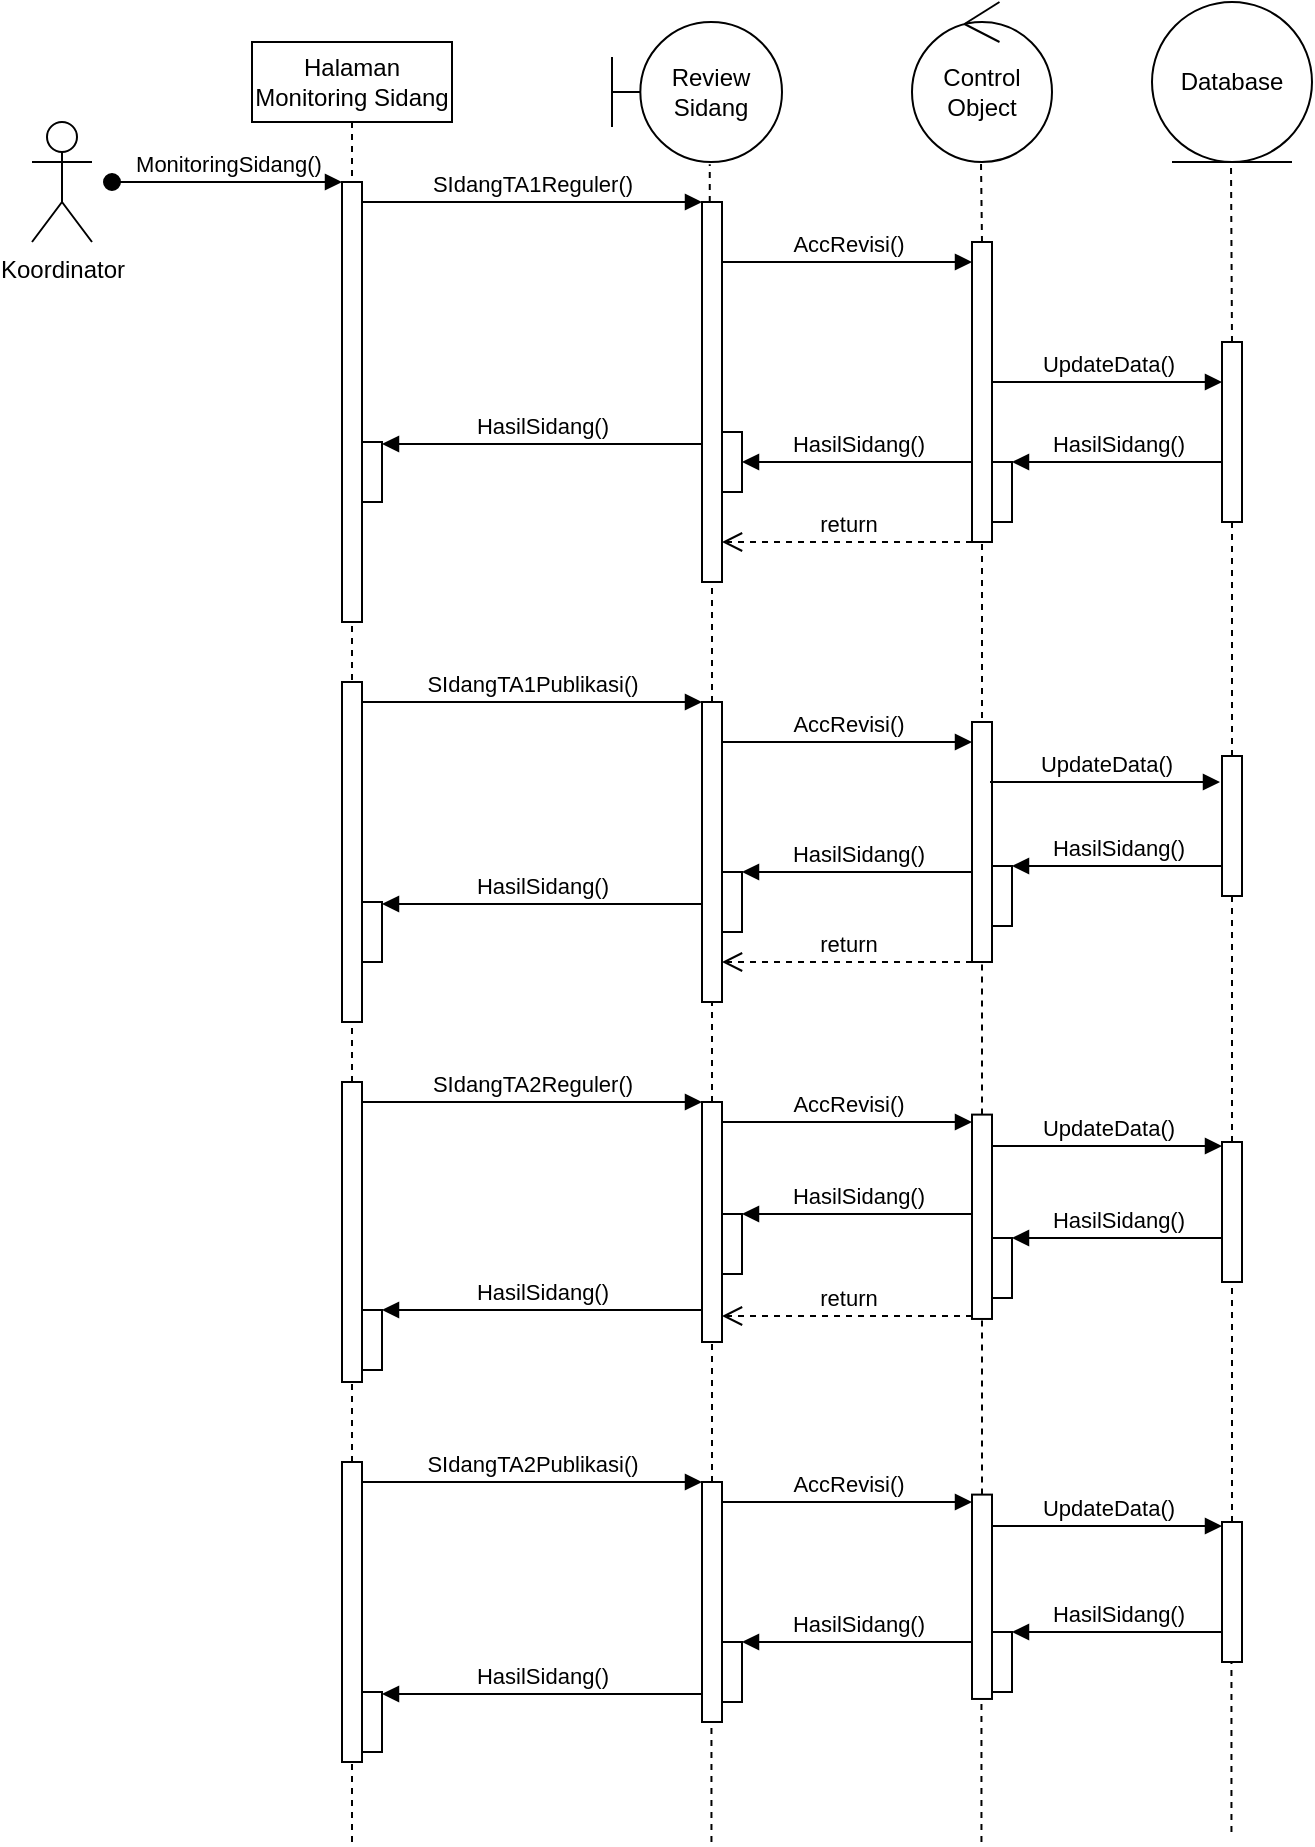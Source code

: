 <mxfile version="25.0.3">
  <diagram name="Page-1" id="nLZKSsOHMpxNO1C090S4">
    <mxGraphModel dx="1105" dy="635" grid="1" gridSize="10" guides="1" tooltips="1" connect="1" arrows="1" fold="1" page="1" pageScale="1" pageWidth="850" pageHeight="1100" math="0" shadow="0">
      <root>
        <mxCell id="0" />
        <mxCell id="1" parent="0" />
        <mxCell id="M-i24asmvE-Qahe57eMV-86" value="Halaman Monitoring Sidang" style="shape=umlLifeline;perimeter=lifelinePerimeter;whiteSpace=wrap;html=1;container=0;dropTarget=0;collapsible=0;recursiveResize=0;outlineConnect=0;portConstraint=eastwest;newEdgeStyle={&quot;edgeStyle&quot;:&quot;elbowEdgeStyle&quot;,&quot;elbow&quot;:&quot;vertical&quot;,&quot;curved&quot;:0,&quot;rounded&quot;:0};" parent="1" vertex="1">
          <mxGeometry x="225" y="180" width="100" height="370" as="geometry" />
        </mxCell>
        <mxCell id="M-i24asmvE-Qahe57eMV-87" value="" style="html=1;points=[];perimeter=orthogonalPerimeter;outlineConnect=0;targetShapes=umlLifeline;portConstraint=eastwest;newEdgeStyle={&quot;edgeStyle&quot;:&quot;elbowEdgeStyle&quot;,&quot;elbow&quot;:&quot;vertical&quot;,&quot;curved&quot;:0,&quot;rounded&quot;:0};" parent="M-i24asmvE-Qahe57eMV-86" vertex="1">
          <mxGeometry x="45" y="70" width="10" height="220" as="geometry" />
        </mxCell>
        <mxCell id="M-i24asmvE-Qahe57eMV-88" value="MonitoringSidang()" style="html=1;verticalAlign=bottom;startArrow=oval;endArrow=block;startSize=8;edgeStyle=elbowEdgeStyle;elbow=vertical;curved=0;rounded=0;" parent="M-i24asmvE-Qahe57eMV-86" target="M-i24asmvE-Qahe57eMV-87" edge="1">
          <mxGeometry relative="1" as="geometry">
            <mxPoint x="-70" y="70" as="sourcePoint" />
          </mxGeometry>
        </mxCell>
        <mxCell id="mjKs0BFvbIW3zUSryCMi-19" value="" style="html=1;points=[[0,0,0,0,5],[0,1,0,0,-5],[1,0,0,0,5],[1,1,0,0,-5]];perimeter=orthogonalPerimeter;outlineConnect=0;targetShapes=umlLifeline;portConstraint=eastwest;newEdgeStyle={&quot;curved&quot;:0,&quot;rounded&quot;:0};" parent="M-i24asmvE-Qahe57eMV-86" vertex="1">
          <mxGeometry x="55" y="200" width="10" height="30" as="geometry" />
        </mxCell>
        <mxCell id="M-i24asmvE-Qahe57eMV-89" value="SIdangTA1Reguler()" style="html=1;verticalAlign=bottom;endArrow=block;edgeStyle=elbowEdgeStyle;elbow=horizontal;curved=0;rounded=0;" parent="1" source="M-i24asmvE-Qahe57eMV-87" target="M-i24asmvE-Qahe57eMV-127" edge="1">
          <mxGeometry relative="1" as="geometry">
            <mxPoint x="380" y="270" as="sourcePoint" />
            <Array as="points">
              <mxPoint x="365" y="260" />
            </Array>
          </mxGeometry>
        </mxCell>
        <mxCell id="M-i24asmvE-Qahe57eMV-91" value="Koordinator" style="shape=umlActor;verticalLabelPosition=bottom;verticalAlign=top;html=1;outlineConnect=0;" parent="1" vertex="1">
          <mxGeometry x="115" y="220" width="30" height="60" as="geometry" />
        </mxCell>
        <mxCell id="M-i24asmvE-Qahe57eMV-92" value="" style="group" parent="1" vertex="1" connectable="0">
          <mxGeometry x="555" y="160" width="70" height="370" as="geometry" />
        </mxCell>
        <mxCell id="M-i24asmvE-Qahe57eMV-93" value="Control Object" style="ellipse;shape=umlControl;whiteSpace=wrap;html=1;" parent="M-i24asmvE-Qahe57eMV-92" vertex="1">
          <mxGeometry width="70" height="80" as="geometry" />
        </mxCell>
        <mxCell id="M-i24asmvE-Qahe57eMV-94" value="" style="group" parent="M-i24asmvE-Qahe57eMV-92" vertex="1" connectable="0">
          <mxGeometry x="30" y="80" width="10" height="290" as="geometry" />
        </mxCell>
        <mxCell id="M-i24asmvE-Qahe57eMV-95" value="" style="group" parent="M-i24asmvE-Qahe57eMV-94" vertex="1" connectable="0">
          <mxGeometry y="40" width="10" height="250" as="geometry" />
        </mxCell>
        <mxCell id="M-i24asmvE-Qahe57eMV-96" value="" style="html=1;points=[[0,0,0,0,5],[0,1,0,0,-5],[1,0,0,0,5],[1,1,0,0,-5]];perimeter=orthogonalPerimeter;outlineConnect=0;targetShapes=umlLifeline;portConstraint=eastwest;newEdgeStyle={&quot;curved&quot;:0,&quot;rounded&quot;:0};" parent="M-i24asmvE-Qahe57eMV-95" vertex="1">
          <mxGeometry width="10" height="150" as="geometry" />
        </mxCell>
        <mxCell id="M-i24asmvE-Qahe57eMV-97" value="" style="endArrow=none;dashed=1;html=1;rounded=0;" parent="M-i24asmvE-Qahe57eMV-95" target="M-i24asmvE-Qahe57eMV-96" edge="1">
          <mxGeometry width="50" height="50" relative="1" as="geometry">
            <mxPoint x="5" y="250" as="sourcePoint" />
            <mxPoint x="4.5" y="210" as="targetPoint" />
          </mxGeometry>
        </mxCell>
        <mxCell id="M-i24asmvE-Qahe57eMV-98" value="" style="endArrow=none;dashed=1;html=1;rounded=0;" parent="M-i24asmvE-Qahe57eMV-94" edge="1">
          <mxGeometry width="50" height="50" relative="1" as="geometry">
            <mxPoint x="5" y="40" as="sourcePoint" />
            <mxPoint x="4.5" as="targetPoint" />
          </mxGeometry>
        </mxCell>
        <mxCell id="oXLFce9DtxfMV5djKzxa-5" value="return" style="html=1;verticalAlign=bottom;endArrow=open;dashed=1;endSize=8;edgeStyle=elbowEdgeStyle;elbow=vertical;curved=0;rounded=0;" edge="1" parent="M-i24asmvE-Qahe57eMV-92">
          <mxGeometry relative="1" as="geometry">
            <mxPoint x="-95" y="270.48" as="targetPoint" />
            <Array as="points">
              <mxPoint x="45" y="270" />
            </Array>
            <mxPoint x="30" y="270" as="sourcePoint" />
          </mxGeometry>
        </mxCell>
        <mxCell id="M-i24asmvE-Qahe57eMV-99" value="AccRevisi()" style="html=1;verticalAlign=bottom;endArrow=block;edgeStyle=elbowEdgeStyle;elbow=horizontal;curved=0;rounded=0;" parent="1" edge="1">
          <mxGeometry relative="1" as="geometry">
            <mxPoint x="460" y="290" as="sourcePoint" />
            <Array as="points">
              <mxPoint x="533" y="290" />
            </Array>
            <mxPoint x="585" y="290" as="targetPoint" />
          </mxGeometry>
        </mxCell>
        <mxCell id="M-i24asmvE-Qahe57eMV-100" value="UpdateData()" style="html=1;verticalAlign=bottom;endArrow=block;edgeStyle=elbowEdgeStyle;elbow=vertical;curved=0;rounded=0;" parent="1" source="M-i24asmvE-Qahe57eMV-96" target="M-i24asmvE-Qahe57eMV-114" edge="1">
          <mxGeometry relative="1" as="geometry">
            <mxPoint x="625" y="350" as="sourcePoint" />
            <Array as="points">
              <mxPoint x="678" y="350" />
            </Array>
            <mxPoint x="725" y="350" as="targetPoint" />
          </mxGeometry>
        </mxCell>
        <mxCell id="M-i24asmvE-Qahe57eMV-101" value="Database" style="ellipse;shape=umlEntity;whiteSpace=wrap;html=1;" parent="1" vertex="1">
          <mxGeometry x="675" y="160" width="80" height="80" as="geometry" />
        </mxCell>
        <mxCell id="M-i24asmvE-Qahe57eMV-102" value="" style="endArrow=none;dashed=1;html=1;rounded=0;" parent="1" edge="1">
          <mxGeometry width="50" height="50" relative="1" as="geometry">
            <mxPoint x="715" y="330" as="sourcePoint" />
            <mxPoint x="714.5" y="240" as="targetPoint" />
          </mxGeometry>
        </mxCell>
        <mxCell id="M-i24asmvE-Qahe57eMV-103" value="HasilSidang()" style="html=1;verticalAlign=bottom;endArrow=block;edgeStyle=elbowEdgeStyle;elbow=horizontal;curved=0;rounded=0;" parent="1" target="M-i24asmvE-Qahe57eMV-128" edge="1">
          <mxGeometry relative="1" as="geometry">
            <mxPoint x="585" y="390" as="sourcePoint" />
            <Array as="points">
              <mxPoint x="545" y="390" />
            </Array>
            <mxPoint x="494.929" y="390" as="targetPoint" />
          </mxGeometry>
        </mxCell>
        <mxCell id="M-i24asmvE-Qahe57eMV-104" value="" style="html=1;points=[];perimeter=orthogonalPerimeter;outlineConnect=0;targetShapes=umlLifeline;portConstraint=eastwest;newEdgeStyle={&quot;edgeStyle&quot;:&quot;elbowEdgeStyle&quot;,&quot;elbow&quot;:&quot;vertical&quot;,&quot;curved&quot;:0,&quot;rounded&quot;:0};" parent="1" vertex="1">
          <mxGeometry x="270" y="500" width="10" height="170" as="geometry" />
        </mxCell>
        <mxCell id="M-i24asmvE-Qahe57eMV-105" value="SIdangTA1Publikasi()" style="html=1;verticalAlign=bottom;endArrow=block;edgeStyle=elbowEdgeStyle;elbow=vertical;curved=0;rounded=0;" parent="1" edge="1">
          <mxGeometry relative="1" as="geometry">
            <mxPoint x="280" y="510" as="sourcePoint" />
            <Array as="points">
              <mxPoint x="365" y="510" />
            </Array>
            <mxPoint x="450" y="510" as="targetPoint" />
          </mxGeometry>
        </mxCell>
        <mxCell id="M-i24asmvE-Qahe57eMV-106" value="" style="html=1;points=[];perimeter=orthogonalPerimeter;outlineConnect=0;targetShapes=umlLifeline;portConstraint=eastwest;newEdgeStyle={&quot;edgeStyle&quot;:&quot;elbowEdgeStyle&quot;,&quot;elbow&quot;:&quot;vertical&quot;,&quot;curved&quot;:0,&quot;rounded&quot;:0};" parent="1" vertex="1">
          <mxGeometry x="450" y="510" width="10" height="150" as="geometry" />
        </mxCell>
        <mxCell id="M-i24asmvE-Qahe57eMV-107" value="" style="group" parent="1" vertex="1" connectable="0">
          <mxGeometry x="585" y="520" width="10" height="370" as="geometry" />
        </mxCell>
        <mxCell id="M-i24asmvE-Qahe57eMV-108" value="" style="html=1;points=[[0,0,0,0,5],[0,1,0,0,-5],[1,0,0,0,5],[1,1,0,0,-5]];perimeter=orthogonalPerimeter;outlineConnect=0;targetShapes=umlLifeline;portConstraint=eastwest;newEdgeStyle={&quot;curved&quot;:0,&quot;rounded&quot;:0};" parent="M-i24asmvE-Qahe57eMV-107" vertex="1">
          <mxGeometry width="10" height="120" as="geometry" />
        </mxCell>
        <mxCell id="M-i24asmvE-Qahe57eMV-109" value="" style="group" parent="M-i24asmvE-Qahe57eMV-107" vertex="1" connectable="0">
          <mxGeometry y="135" width="10" height="235" as="geometry" />
        </mxCell>
        <mxCell id="M-i24asmvE-Qahe57eMV-110" value="" style="html=1;points=[];perimeter=orthogonalPerimeter;outlineConnect=0;targetShapes=umlLifeline;portConstraint=eastwest;newEdgeStyle={&quot;edgeStyle&quot;:&quot;elbowEdgeStyle&quot;,&quot;elbow&quot;:&quot;vertical&quot;,&quot;curved&quot;:0,&quot;rounded&quot;:0};" parent="M-i24asmvE-Qahe57eMV-109" vertex="1">
          <mxGeometry y="61.304" width="10" height="102.174" as="geometry" />
        </mxCell>
        <mxCell id="M-i24asmvE-Qahe57eMV-111" value="" style="endArrow=none;dashed=1;html=1;rounded=0;" parent="M-i24asmvE-Qahe57eMV-109" source="mjKs0BFvbIW3zUSryCMi-1" target="M-i24asmvE-Qahe57eMV-110" edge="1">
          <mxGeometry width="50" height="50" relative="1" as="geometry">
            <mxPoint x="4.73" y="235.0" as="sourcePoint" />
            <mxPoint x="4.73" y="204.348" as="targetPoint" />
          </mxGeometry>
        </mxCell>
        <mxCell id="mjKs0BFvbIW3zUSryCMi-1" value="" style="html=1;points=[];perimeter=orthogonalPerimeter;outlineConnect=0;targetShapes=umlLifeline;portConstraint=eastwest;newEdgeStyle={&quot;edgeStyle&quot;:&quot;elbowEdgeStyle&quot;,&quot;elbow&quot;:&quot;vertical&quot;,&quot;curved&quot;:0,&quot;rounded&quot;:0};" parent="M-i24asmvE-Qahe57eMV-109" vertex="1">
          <mxGeometry y="251.304" width="10" height="102.174" as="geometry" />
        </mxCell>
        <mxCell id="mjKs0BFvbIW3zUSryCMi-2" value="" style="endArrow=none;dashed=1;html=1;rounded=0;" parent="M-i24asmvE-Qahe57eMV-109" target="mjKs0BFvbIW3zUSryCMi-1" edge="1">
          <mxGeometry width="50" height="50" relative="1" as="geometry">
            <mxPoint x="4.73" y="425" as="sourcePoint" />
            <mxPoint x="4.73" y="394.348" as="targetPoint" />
          </mxGeometry>
        </mxCell>
        <mxCell id="oXLFce9DtxfMV5djKzxa-1" value="return" style="html=1;verticalAlign=bottom;endArrow=open;dashed=1;endSize=8;edgeStyle=elbowEdgeStyle;elbow=vertical;curved=0;rounded=0;" edge="1" parent="M-i24asmvE-Qahe57eMV-109" source="M-i24asmvE-Qahe57eMV-110">
          <mxGeometry relative="1" as="geometry">
            <mxPoint x="-125" y="162.48" as="targetPoint" />
            <Array as="points">
              <mxPoint x="15" y="162" />
            </Array>
            <mxPoint x="-5" y="162" as="sourcePoint" />
          </mxGeometry>
        </mxCell>
        <mxCell id="M-i24asmvE-Qahe57eMV-112" value="" style="endArrow=none;dashed=1;html=1;rounded=0;" parent="M-i24asmvE-Qahe57eMV-107" source="M-i24asmvE-Qahe57eMV-110" target="M-i24asmvE-Qahe57eMV-108" edge="1">
          <mxGeometry width="50" height="50" relative="1" as="geometry">
            <mxPoint x="4.78" y="185" as="sourcePoint" />
            <mxPoint x="5" y="135" as="targetPoint" />
          </mxGeometry>
        </mxCell>
        <mxCell id="M-i24asmvE-Qahe57eMV-113" value="" style="endArrow=none;dashed=1;html=1;rounded=0;" parent="1" source="M-i24asmvE-Qahe57eMV-115" target="M-i24asmvE-Qahe57eMV-114" edge="1">
          <mxGeometry width="50" height="50" relative="1" as="geometry">
            <mxPoint x="715" y="530" as="sourcePoint" />
            <mxPoint x="714.5" y="490" as="targetPoint" />
          </mxGeometry>
        </mxCell>
        <mxCell id="M-i24asmvE-Qahe57eMV-114" value="" style="html=1;points=[[0,0,0,0,5],[0,1,0,0,-5],[1,0,0,0,5],[1,1,0,0,-5]];perimeter=orthogonalPerimeter;outlineConnect=0;targetShapes=umlLifeline;portConstraint=eastwest;newEdgeStyle={&quot;curved&quot;:0,&quot;rounded&quot;:0};" parent="1" vertex="1">
          <mxGeometry x="710" y="330" width="10" height="90" as="geometry" />
        </mxCell>
        <mxCell id="M-i24asmvE-Qahe57eMV-115" value="" style="html=1;points=[[0,0,0,0,5],[0,1,0,0,-5],[1,0,0,0,5],[1,1,0,0,-5]];perimeter=orthogonalPerimeter;outlineConnect=0;targetShapes=umlLifeline;portConstraint=eastwest;newEdgeStyle={&quot;curved&quot;:0,&quot;rounded&quot;:0};" parent="1" vertex="1">
          <mxGeometry x="710" y="537" width="10" height="70" as="geometry" />
        </mxCell>
        <mxCell id="M-i24asmvE-Qahe57eMV-116" value="" style="html=1;points=[];perimeter=orthogonalPerimeter;outlineConnect=0;targetShapes=umlLifeline;portConstraint=eastwest;newEdgeStyle={&quot;edgeStyle&quot;:&quot;elbowEdgeStyle&quot;,&quot;elbow&quot;:&quot;vertical&quot;,&quot;curved&quot;:0,&quot;rounded&quot;:0};" parent="1" vertex="1">
          <mxGeometry x="270" y="700" width="10" height="150" as="geometry" />
        </mxCell>
        <mxCell id="M-i24asmvE-Qahe57eMV-117" value="" style="endArrow=none;dashed=1;html=1;rounded=0;" parent="1" source="M-i24asmvE-Qahe57eMV-116" target="M-i24asmvE-Qahe57eMV-104" edge="1">
          <mxGeometry width="50" height="50" relative="1" as="geometry">
            <mxPoint x="274.78" y="700" as="sourcePoint" />
            <mxPoint x="274.78" y="670" as="targetPoint" />
          </mxGeometry>
        </mxCell>
        <mxCell id="M-i24asmvE-Qahe57eMV-118" value="SIdangTA2Reguler()" style="html=1;verticalAlign=bottom;endArrow=block;edgeStyle=elbowEdgeStyle;elbow=horizontal;curved=0;rounded=0;" parent="1" edge="1">
          <mxGeometry relative="1" as="geometry">
            <mxPoint x="280" y="710" as="sourcePoint" />
            <Array as="points">
              <mxPoint x="365" y="710" />
            </Array>
            <mxPoint x="450" y="710" as="targetPoint" />
          </mxGeometry>
        </mxCell>
        <mxCell id="M-i24asmvE-Qahe57eMV-119" value="" style="endArrow=none;dashed=1;html=1;rounded=0;" parent="1" source="mjKs0BFvbIW3zUSryCMi-3" target="M-i24asmvE-Qahe57eMV-116" edge="1">
          <mxGeometry width="50" height="50" relative="1" as="geometry">
            <mxPoint x="275" y="890" as="sourcePoint" />
            <mxPoint x="274.73" y="850" as="targetPoint" />
          </mxGeometry>
        </mxCell>
        <mxCell id="M-i24asmvE-Qahe57eMV-120" value="" style="html=1;points=[];perimeter=orthogonalPerimeter;outlineConnect=0;targetShapes=umlLifeline;portConstraint=eastwest;newEdgeStyle={&quot;edgeStyle&quot;:&quot;elbowEdgeStyle&quot;,&quot;elbow&quot;:&quot;vertical&quot;,&quot;curved&quot;:0,&quot;rounded&quot;:0};" parent="1" vertex="1">
          <mxGeometry x="450" y="710" width="10" height="120" as="geometry" />
        </mxCell>
        <mxCell id="M-i24asmvE-Qahe57eMV-121" value="" style="endArrow=none;dashed=1;html=1;rounded=0;" parent="1" source="M-i24asmvE-Qahe57eMV-120" target="M-i24asmvE-Qahe57eMV-106" edge="1">
          <mxGeometry width="50" height="50" relative="1" as="geometry">
            <mxPoint x="454.78" y="710" as="sourcePoint" />
            <mxPoint x="455" y="680" as="targetPoint" />
          </mxGeometry>
        </mxCell>
        <mxCell id="M-i24asmvE-Qahe57eMV-122" value="" style="endArrow=none;dashed=1;html=1;rounded=0;" parent="1" source="mjKs0BFvbIW3zUSryCMi-6" target="M-i24asmvE-Qahe57eMV-120" edge="1">
          <mxGeometry width="50" height="50" relative="1" as="geometry">
            <mxPoint x="454.73" y="890" as="sourcePoint" />
            <mxPoint x="454.73" y="860" as="targetPoint" />
          </mxGeometry>
        </mxCell>
        <mxCell id="M-i24asmvE-Qahe57eMV-123" value="" style="html=1;points=[];perimeter=orthogonalPerimeter;outlineConnect=0;targetShapes=umlLifeline;portConstraint=eastwest;newEdgeStyle={&quot;edgeStyle&quot;:&quot;elbowEdgeStyle&quot;,&quot;elbow&quot;:&quot;vertical&quot;,&quot;curved&quot;:0,&quot;rounded&quot;:0};" parent="1" vertex="1">
          <mxGeometry x="710" y="730" width="10" height="70" as="geometry" />
        </mxCell>
        <mxCell id="M-i24asmvE-Qahe57eMV-124" value="" style="endArrow=none;dashed=1;html=1;rounded=0;" parent="1" source="M-i24asmvE-Qahe57eMV-123" target="M-i24asmvE-Qahe57eMV-115" edge="1">
          <mxGeometry width="50" height="50" relative="1" as="geometry">
            <mxPoint x="714.78" y="705" as="sourcePoint" />
            <mxPoint x="715" y="655" as="targetPoint" />
          </mxGeometry>
        </mxCell>
        <mxCell id="M-i24asmvE-Qahe57eMV-125" value="" style="endArrow=none;dashed=1;html=1;rounded=0;" parent="1" source="mjKs0BFvbIW3zUSryCMi-8" target="M-i24asmvE-Qahe57eMV-123" edge="1">
          <mxGeometry width="50" height="50" relative="1" as="geometry">
            <mxPoint x="714.73" y="885" as="sourcePoint" />
            <mxPoint x="714.73" y="855" as="targetPoint" />
          </mxGeometry>
        </mxCell>
        <mxCell id="M-i24asmvE-Qahe57eMV-126" value="Review Sidang" style="shape=umlBoundary;whiteSpace=wrap;html=1;" parent="1" vertex="1">
          <mxGeometry x="405" y="170" width="85" height="70" as="geometry" />
        </mxCell>
        <mxCell id="M-i24asmvE-Qahe57eMV-127" value="" style="html=1;points=[];perimeter=orthogonalPerimeter;outlineConnect=0;targetShapes=umlLifeline;portConstraint=eastwest;newEdgeStyle={&quot;edgeStyle&quot;:&quot;elbowEdgeStyle&quot;,&quot;elbow&quot;:&quot;vertical&quot;,&quot;curved&quot;:0,&quot;rounded&quot;:0};" parent="1" vertex="1">
          <mxGeometry x="450" y="260" width="10" height="190" as="geometry" />
        </mxCell>
        <mxCell id="M-i24asmvE-Qahe57eMV-128" value="" style="html=1;points=[[0,0,0,0,5],[0,1,0,0,-5],[1,0,0,0,5],[1,1,0,0,-5]];perimeter=orthogonalPerimeter;outlineConnect=0;targetShapes=umlLifeline;portConstraint=eastwest;newEdgeStyle={&quot;curved&quot;:0,&quot;rounded&quot;:0};" parent="1" vertex="1">
          <mxGeometry x="460" y="375" width="10" height="30" as="geometry" />
        </mxCell>
        <mxCell id="M-i24asmvE-Qahe57eMV-129" value="" style="endArrow=none;dashed=1;html=1;rounded=0;" parent="1" source="M-i24asmvE-Qahe57eMV-106" target="M-i24asmvE-Qahe57eMV-127" edge="1">
          <mxGeometry width="50" height="50" relative="1" as="geometry">
            <mxPoint x="454.58" y="490" as="sourcePoint" />
            <mxPoint x="454.58" y="460" as="targetPoint" />
          </mxGeometry>
        </mxCell>
        <mxCell id="M-i24asmvE-Qahe57eMV-130" value="" style="endArrow=none;dashed=1;html=1;rounded=0;entryX=0.575;entryY=1.016;entryDx=0;entryDy=0;entryPerimeter=0;" parent="1" source="M-i24asmvE-Qahe57eMV-127" target="M-i24asmvE-Qahe57eMV-126" edge="1">
          <mxGeometry width="50" height="50" relative="1" as="geometry">
            <mxPoint x="454.58" y="250" as="sourcePoint" />
            <mxPoint x="455" y="250" as="targetPoint" />
          </mxGeometry>
        </mxCell>
        <mxCell id="M-i24asmvE-Qahe57eMV-131" value="HasilSidang()" style="html=1;verticalAlign=bottom;endArrow=block;edgeStyle=elbowEdgeStyle;elbow=horizontal;curved=0;rounded=0;" parent="1" edge="1">
          <mxGeometry relative="1" as="geometry">
            <mxPoint x="585" y="595" as="sourcePoint" />
            <Array as="points">
              <mxPoint x="545" y="595" />
            </Array>
            <mxPoint x="470" y="595" as="targetPoint" />
          </mxGeometry>
        </mxCell>
        <mxCell id="M-i24asmvE-Qahe57eMV-132" value="" style="html=1;points=[[0,0,0,0,5],[0,1,0,0,-5],[1,0,0,0,5],[1,1,0,0,-5]];perimeter=orthogonalPerimeter;outlineConnect=0;targetShapes=umlLifeline;portConstraint=eastwest;newEdgeStyle={&quot;curved&quot;:0,&quot;rounded&quot;:0};" parent="1" vertex="1">
          <mxGeometry x="460" y="595" width="10" height="30" as="geometry" />
        </mxCell>
        <mxCell id="M-i24asmvE-Qahe57eMV-133" value="HasilSidang()" style="html=1;verticalAlign=bottom;endArrow=block;edgeStyle=elbowEdgeStyle;elbow=vertical;curved=0;rounded=0;" parent="1" edge="1">
          <mxGeometry relative="1" as="geometry">
            <mxPoint x="585" y="766" as="sourcePoint" />
            <Array as="points">
              <mxPoint x="545" y="766" />
            </Array>
            <mxPoint x="470" y="766" as="targetPoint" />
          </mxGeometry>
        </mxCell>
        <mxCell id="M-i24asmvE-Qahe57eMV-134" value="" style="html=1;points=[[0,0,0,0,5],[0,1,0,0,-5],[1,0,0,0,5],[1,1,0,0,-5]];perimeter=orthogonalPerimeter;outlineConnect=0;targetShapes=umlLifeline;portConstraint=eastwest;newEdgeStyle={&quot;curved&quot;:0,&quot;rounded&quot;:0};" parent="1" vertex="1">
          <mxGeometry x="460" y="766" width="10" height="30" as="geometry" />
        </mxCell>
        <mxCell id="M-i24asmvE-Qahe57eMV-135" value="HasilSidang()" style="html=1;verticalAlign=bottom;endArrow=block;edgeStyle=elbowEdgeStyle;elbow=vertical;curved=0;rounded=0;" parent="1" edge="1">
          <mxGeometry relative="1" as="geometry">
            <mxPoint x="710" y="390" as="sourcePoint" />
            <Array as="points">
              <mxPoint x="680" y="390" />
            </Array>
            <mxPoint x="605" y="390" as="targetPoint" />
          </mxGeometry>
        </mxCell>
        <mxCell id="M-i24asmvE-Qahe57eMV-136" value="" style="html=1;points=[[0,0,0,0,5],[0,1,0,0,-5],[1,0,0,0,5],[1,1,0,0,-5]];perimeter=orthogonalPerimeter;outlineConnect=0;targetShapes=umlLifeline;portConstraint=eastwest;newEdgeStyle={&quot;curved&quot;:0,&quot;rounded&quot;:0};" parent="1" vertex="1">
          <mxGeometry x="595" y="390" width="10" height="30" as="geometry" />
        </mxCell>
        <mxCell id="M-i24asmvE-Qahe57eMV-139" value="UpdateData()" style="html=1;verticalAlign=bottom;endArrow=block;edgeStyle=elbowEdgeStyle;elbow=vertical;curved=0;rounded=0;" parent="1" edge="1">
          <mxGeometry relative="1" as="geometry">
            <mxPoint x="594" y="550" as="sourcePoint" />
            <Array as="points">
              <mxPoint x="677" y="550" />
            </Array>
            <mxPoint x="709" y="550" as="targetPoint" />
          </mxGeometry>
        </mxCell>
        <mxCell id="M-i24asmvE-Qahe57eMV-140" value="AccRevisi()" style="html=1;verticalAlign=bottom;endArrow=block;edgeStyle=elbowEdgeStyle;elbow=vertical;curved=0;rounded=0;" parent="1" edge="1">
          <mxGeometry relative="1" as="geometry">
            <mxPoint x="460" y="530" as="sourcePoint" />
            <Array as="points">
              <mxPoint x="533" y="530" />
            </Array>
            <mxPoint x="585" y="530" as="targetPoint" />
          </mxGeometry>
        </mxCell>
        <mxCell id="M-i24asmvE-Qahe57eMV-141" value="UpdateData()" style="html=1;verticalAlign=bottom;endArrow=block;edgeStyle=elbowEdgeStyle;elbow=vertical;curved=0;rounded=0;" parent="1" edge="1">
          <mxGeometry relative="1" as="geometry">
            <mxPoint x="595" y="732" as="sourcePoint" />
            <Array as="points">
              <mxPoint x="678" y="732" />
            </Array>
            <mxPoint x="710" y="732" as="targetPoint" />
          </mxGeometry>
        </mxCell>
        <mxCell id="M-i24asmvE-Qahe57eMV-142" value="AccRevisi()" style="html=1;verticalAlign=bottom;endArrow=block;edgeStyle=elbowEdgeStyle;elbow=horizontal;curved=0;rounded=0;" parent="1" edge="1">
          <mxGeometry relative="1" as="geometry">
            <mxPoint x="460" y="720" as="sourcePoint" />
            <Array as="points">
              <mxPoint x="533" y="720" />
            </Array>
            <mxPoint x="585" y="720" as="targetPoint" />
          </mxGeometry>
        </mxCell>
        <mxCell id="mjKs0BFvbIW3zUSryCMi-3" value="" style="html=1;points=[];perimeter=orthogonalPerimeter;outlineConnect=0;targetShapes=umlLifeline;portConstraint=eastwest;newEdgeStyle={&quot;edgeStyle&quot;:&quot;elbowEdgeStyle&quot;,&quot;elbow&quot;:&quot;vertical&quot;,&quot;curved&quot;:0,&quot;rounded&quot;:0};" parent="1" vertex="1">
          <mxGeometry x="270" y="890" width="10" height="150" as="geometry" />
        </mxCell>
        <mxCell id="mjKs0BFvbIW3zUSryCMi-4" value="SIdangTA2Publikasi()" style="html=1;verticalAlign=bottom;endArrow=block;edgeStyle=elbowEdgeStyle;elbow=horizontal;curved=0;rounded=0;" parent="1" edge="1">
          <mxGeometry relative="1" as="geometry">
            <mxPoint x="280" y="900" as="sourcePoint" />
            <Array as="points">
              <mxPoint x="365" y="900" />
            </Array>
            <mxPoint x="450" y="900" as="targetPoint" />
          </mxGeometry>
        </mxCell>
        <mxCell id="mjKs0BFvbIW3zUSryCMi-5" value="" style="endArrow=none;dashed=1;html=1;rounded=0;" parent="1" target="mjKs0BFvbIW3zUSryCMi-3" edge="1">
          <mxGeometry width="50" height="50" relative="1" as="geometry">
            <mxPoint x="275" y="1080" as="sourcePoint" />
            <mxPoint x="274.73" y="1040" as="targetPoint" />
          </mxGeometry>
        </mxCell>
        <mxCell id="mjKs0BFvbIW3zUSryCMi-6" value="" style="html=1;points=[];perimeter=orthogonalPerimeter;outlineConnect=0;targetShapes=umlLifeline;portConstraint=eastwest;newEdgeStyle={&quot;edgeStyle&quot;:&quot;elbowEdgeStyle&quot;,&quot;elbow&quot;:&quot;vertical&quot;,&quot;curved&quot;:0,&quot;rounded&quot;:0};" parent="1" vertex="1">
          <mxGeometry x="450" y="900" width="10" height="120" as="geometry" />
        </mxCell>
        <mxCell id="mjKs0BFvbIW3zUSryCMi-7" value="" style="endArrow=none;dashed=1;html=1;rounded=0;" parent="1" target="mjKs0BFvbIW3zUSryCMi-6" edge="1">
          <mxGeometry width="50" height="50" relative="1" as="geometry">
            <mxPoint x="454.73" y="1080" as="sourcePoint" />
            <mxPoint x="454.73" y="1050" as="targetPoint" />
          </mxGeometry>
        </mxCell>
        <mxCell id="mjKs0BFvbIW3zUSryCMi-8" value="" style="html=1;points=[];perimeter=orthogonalPerimeter;outlineConnect=0;targetShapes=umlLifeline;portConstraint=eastwest;newEdgeStyle={&quot;edgeStyle&quot;:&quot;elbowEdgeStyle&quot;,&quot;elbow&quot;:&quot;vertical&quot;,&quot;curved&quot;:0,&quot;rounded&quot;:0};" parent="1" vertex="1">
          <mxGeometry x="710" y="920" width="10" height="70" as="geometry" />
        </mxCell>
        <mxCell id="mjKs0BFvbIW3zUSryCMi-9" value="" style="endArrow=none;dashed=1;html=1;rounded=0;" parent="1" target="mjKs0BFvbIW3zUSryCMi-8" edge="1">
          <mxGeometry width="50" height="50" relative="1" as="geometry">
            <mxPoint x="714.73" y="1075" as="sourcePoint" />
            <mxPoint x="714.73" y="1045" as="targetPoint" />
          </mxGeometry>
        </mxCell>
        <mxCell id="mjKs0BFvbIW3zUSryCMi-10" value="HasilSidang()" style="html=1;verticalAlign=bottom;endArrow=block;edgeStyle=elbowEdgeStyle;elbow=vertical;curved=0;rounded=0;" parent="1" edge="1">
          <mxGeometry relative="1" as="geometry">
            <mxPoint x="585" y="980" as="sourcePoint" />
            <Array as="points">
              <mxPoint x="545" y="980" />
            </Array>
            <mxPoint x="470" y="980" as="targetPoint" />
          </mxGeometry>
        </mxCell>
        <mxCell id="mjKs0BFvbIW3zUSryCMi-11" value="" style="html=1;points=[[0,0,0,0,5],[0,1,0,0,-5],[1,0,0,0,5],[1,1,0,0,-5]];perimeter=orthogonalPerimeter;outlineConnect=0;targetShapes=umlLifeline;portConstraint=eastwest;newEdgeStyle={&quot;curved&quot;:0,&quot;rounded&quot;:0};" parent="1" vertex="1">
          <mxGeometry x="460" y="980" width="10" height="30" as="geometry" />
        </mxCell>
        <mxCell id="mjKs0BFvbIW3zUSryCMi-13" value="UpdateData()" style="html=1;verticalAlign=bottom;endArrow=block;edgeStyle=elbowEdgeStyle;elbow=vertical;curved=0;rounded=0;" parent="1" edge="1">
          <mxGeometry relative="1" as="geometry">
            <mxPoint x="595" y="922" as="sourcePoint" />
            <Array as="points">
              <mxPoint x="678" y="922" />
            </Array>
            <mxPoint x="710" y="922" as="targetPoint" />
          </mxGeometry>
        </mxCell>
        <mxCell id="mjKs0BFvbIW3zUSryCMi-14" value="AccRevisi()" style="html=1;verticalAlign=bottom;endArrow=block;edgeStyle=elbowEdgeStyle;elbow=horizontal;curved=0;rounded=0;" parent="1" edge="1">
          <mxGeometry relative="1" as="geometry">
            <mxPoint x="460" y="910" as="sourcePoint" />
            <Array as="points">
              <mxPoint x="533" y="910" />
            </Array>
            <mxPoint x="585" y="910" as="targetPoint" />
          </mxGeometry>
        </mxCell>
        <mxCell id="mjKs0BFvbIW3zUSryCMi-18" value="HasilSidang()" style="html=1;verticalAlign=bottom;endArrow=block;edgeStyle=elbowEdgeStyle;elbow=horizontal;curved=0;rounded=0;" parent="1" edge="1">
          <mxGeometry relative="1" as="geometry">
            <mxPoint x="450" y="381" as="sourcePoint" />
            <Array as="points">
              <mxPoint x="365" y="381" />
            </Array>
            <mxPoint x="290" y="381" as="targetPoint" />
          </mxGeometry>
        </mxCell>
        <mxCell id="mjKs0BFvbIW3zUSryCMi-24" value="" style="html=1;points=[[0,0,0,0,5],[0,1,0,0,-5],[1,0,0,0,5],[1,1,0,0,-5]];perimeter=orthogonalPerimeter;outlineConnect=0;targetShapes=umlLifeline;portConstraint=eastwest;newEdgeStyle={&quot;curved&quot;:0,&quot;rounded&quot;:0};" parent="1" vertex="1">
          <mxGeometry x="280" y="610" width="10" height="30" as="geometry" />
        </mxCell>
        <mxCell id="mjKs0BFvbIW3zUSryCMi-25" value="HasilSidang()" style="html=1;verticalAlign=bottom;endArrow=block;edgeStyle=elbowEdgeStyle;elbow=horizontal;curved=0;rounded=0;" parent="1" edge="1">
          <mxGeometry relative="1" as="geometry">
            <mxPoint x="450" y="611" as="sourcePoint" />
            <Array as="points">
              <mxPoint x="365" y="611" />
            </Array>
            <mxPoint x="290" y="611" as="targetPoint" />
          </mxGeometry>
        </mxCell>
        <mxCell id="mjKs0BFvbIW3zUSryCMi-30" value="HasilSidang()" style="html=1;verticalAlign=bottom;endArrow=block;edgeStyle=elbowEdgeStyle;elbow=vertical;curved=0;rounded=0;" parent="1" edge="1">
          <mxGeometry relative="1" as="geometry">
            <mxPoint x="710" y="592" as="sourcePoint" />
            <Array as="points">
              <mxPoint x="680" y="592" />
            </Array>
            <mxPoint x="605" y="592" as="targetPoint" />
          </mxGeometry>
        </mxCell>
        <mxCell id="mjKs0BFvbIW3zUSryCMi-31" value="" style="html=1;points=[[0,0,0,0,5],[0,1,0,0,-5],[1,0,0,0,5],[1,1,0,0,-5]];perimeter=orthogonalPerimeter;outlineConnect=0;targetShapes=umlLifeline;portConstraint=eastwest;newEdgeStyle={&quot;curved&quot;:0,&quot;rounded&quot;:0};" parent="1" vertex="1">
          <mxGeometry x="595" y="592" width="10" height="30" as="geometry" />
        </mxCell>
        <mxCell id="mjKs0BFvbIW3zUSryCMi-32" value="HasilSidang()" style="html=1;verticalAlign=bottom;endArrow=block;edgeStyle=elbowEdgeStyle;elbow=vertical;curved=0;rounded=0;" parent="1" edge="1">
          <mxGeometry relative="1" as="geometry">
            <mxPoint x="710" y="778" as="sourcePoint" />
            <Array as="points">
              <mxPoint x="680" y="778" />
            </Array>
            <mxPoint x="605" y="778" as="targetPoint" />
          </mxGeometry>
        </mxCell>
        <mxCell id="mjKs0BFvbIW3zUSryCMi-33" value="" style="html=1;points=[[0,0,0,0,5],[0,1,0,0,-5],[1,0,0,0,5],[1,1,0,0,-5]];perimeter=orthogonalPerimeter;outlineConnect=0;targetShapes=umlLifeline;portConstraint=eastwest;newEdgeStyle={&quot;curved&quot;:0,&quot;rounded&quot;:0};" parent="1" vertex="1">
          <mxGeometry x="595" y="778" width="10" height="30" as="geometry" />
        </mxCell>
        <mxCell id="mjKs0BFvbIW3zUSryCMi-34" value="HasilSidang()" style="html=1;verticalAlign=bottom;endArrow=block;edgeStyle=elbowEdgeStyle;elbow=vertical;curved=0;rounded=0;" parent="1" edge="1">
          <mxGeometry relative="1" as="geometry">
            <mxPoint x="710" y="975" as="sourcePoint" />
            <Array as="points">
              <mxPoint x="680" y="975" />
            </Array>
            <mxPoint x="605" y="975" as="targetPoint" />
          </mxGeometry>
        </mxCell>
        <mxCell id="mjKs0BFvbIW3zUSryCMi-35" value="" style="html=1;points=[[0,0,0,0,5],[0,1,0,0,-5],[1,0,0,0,5],[1,1,0,0,-5]];perimeter=orthogonalPerimeter;outlineConnect=0;targetShapes=umlLifeline;portConstraint=eastwest;newEdgeStyle={&quot;curved&quot;:0,&quot;rounded&quot;:0};" parent="1" vertex="1">
          <mxGeometry x="595" y="975" width="10" height="30" as="geometry" />
        </mxCell>
        <mxCell id="mjKs0BFvbIW3zUSryCMi-36" value="" style="html=1;points=[[0,0,0,0,5],[0,1,0,0,-5],[1,0,0,0,5],[1,1,0,0,-5]];perimeter=orthogonalPerimeter;outlineConnect=0;targetShapes=umlLifeline;portConstraint=eastwest;newEdgeStyle={&quot;curved&quot;:0,&quot;rounded&quot;:0};" parent="1" vertex="1">
          <mxGeometry x="280" y="814" width="10" height="30" as="geometry" />
        </mxCell>
        <mxCell id="mjKs0BFvbIW3zUSryCMi-37" value="HasilSidang()" style="html=1;verticalAlign=bottom;endArrow=block;edgeStyle=elbowEdgeStyle;elbow=horizontal;curved=0;rounded=0;" parent="1" edge="1">
          <mxGeometry relative="1" as="geometry">
            <mxPoint x="450" y="814" as="sourcePoint" />
            <Array as="points">
              <mxPoint x="365" y="814" />
            </Array>
            <mxPoint x="290" y="814" as="targetPoint" />
          </mxGeometry>
        </mxCell>
        <mxCell id="mjKs0BFvbIW3zUSryCMi-38" value="" style="html=1;points=[[0,0,0,0,5],[0,1,0,0,-5],[1,0,0,0,5],[1,1,0,0,-5]];perimeter=orthogonalPerimeter;outlineConnect=0;targetShapes=umlLifeline;portConstraint=eastwest;newEdgeStyle={&quot;curved&quot;:0,&quot;rounded&quot;:0};" parent="1" vertex="1">
          <mxGeometry x="280" y="1005" width="10" height="30" as="geometry" />
        </mxCell>
        <mxCell id="mjKs0BFvbIW3zUSryCMi-39" value="HasilSidang()" style="html=1;verticalAlign=bottom;endArrow=block;edgeStyle=elbowEdgeStyle;elbow=horizontal;curved=0;rounded=0;" parent="1" edge="1">
          <mxGeometry relative="1" as="geometry">
            <mxPoint x="450" y="1006" as="sourcePoint" />
            <Array as="points">
              <mxPoint x="365" y="1006" />
            </Array>
            <mxPoint x="290" y="1006" as="targetPoint" />
          </mxGeometry>
        </mxCell>
        <mxCell id="oXLFce9DtxfMV5djKzxa-4" value="return" style="html=1;verticalAlign=bottom;endArrow=open;dashed=1;endSize=8;edgeStyle=elbowEdgeStyle;elbow=vertical;curved=0;rounded=0;" edge="1" parent="1">
          <mxGeometry relative="1" as="geometry">
            <mxPoint x="460" y="640.48" as="targetPoint" />
            <Array as="points">
              <mxPoint x="600" y="640" />
            </Array>
            <mxPoint x="585" y="640" as="sourcePoint" />
          </mxGeometry>
        </mxCell>
      </root>
    </mxGraphModel>
  </diagram>
</mxfile>
